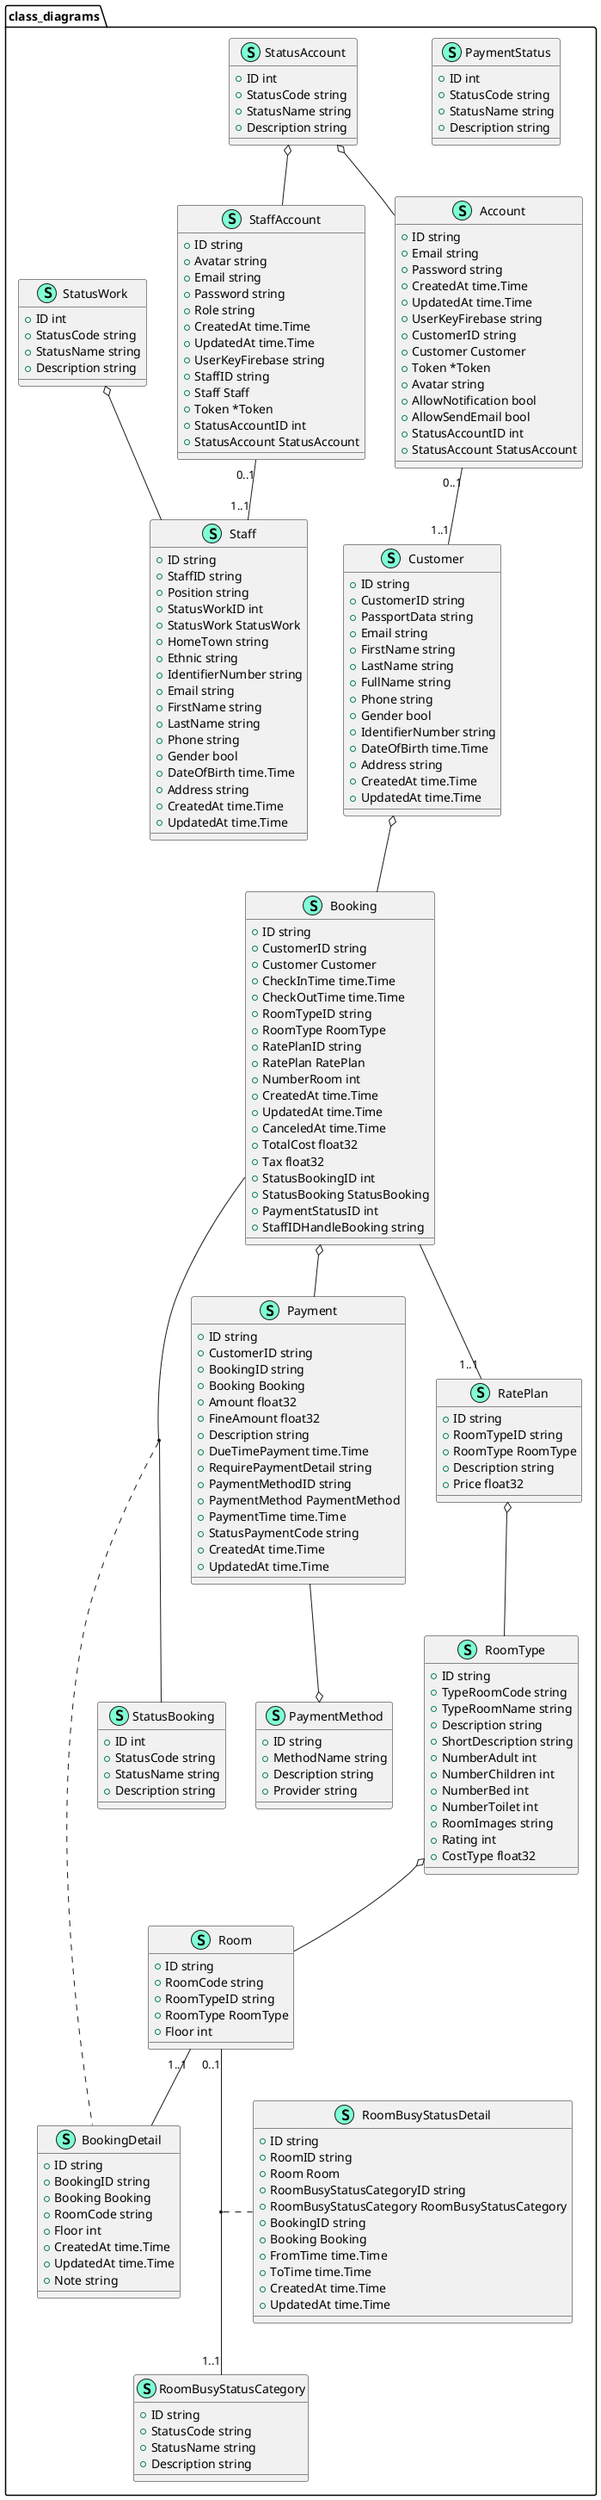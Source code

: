 @startuml
namespace class_diagrams {
    class Account << (S,Aquamarine) >> {
        + ID string
        + Email string
        + Password string
        + CreatedAt time.Time
        + UpdatedAt time.Time
        + UserKeyFirebase string
        + CustomerID string
        + Customer Customer
        + Token *Token
        + Avatar string
        + AllowNotification bool
        + AllowSendEmail bool
        + StatusAccountID int
        + StatusAccount StatusAccount

    }
    class Booking << (S,Aquamarine) >> {
        + ID string
        + CustomerID string
        + Customer Customer
        + CheckInTime time.Time
        + CheckOutTime time.Time
        + RoomTypeID string
        + RoomType RoomType
        + RatePlanID string
        + RatePlan RatePlan
        + NumberRoom int
        + CreatedAt time.Time
        + UpdatedAt time.Time
        + CanceledAt time.Time
        + TotalCost float32
        + Tax float32
        + StatusBookingID int
        + StatusBooking StatusBooking
        + PaymentStatusID int
        + StaffIDHandleBooking string

    }
    class BookingDetail << (S,Aquamarine) >> {
        + ID string
        + BookingID string
        + Booking Booking
        + RoomCode string
        + Floor int
        + CreatedAt time.Time
        + UpdatedAt time.Time
        + Note string

    }
    class Customer << (S,Aquamarine) >> {
        + ID string
        + CustomerID string
        + PassportData string
        + Email string
        + FirstName string
        + LastName string
        + FullName string
        + Phone string
        + Gender bool
        + IdentifierNumber string
        + DateOfBirth time.Time
        + Address string
        + CreatedAt time.Time
        + UpdatedAt time.Time

    }
    class Payment << (S,Aquamarine) >> {
        + ID string
        + CustomerID string
        + BookingID string
        + Booking Booking
        + Amount float32
        + FineAmount float32
        + Description string
        + DueTimePayment time.Time
        + RequirePaymentDetail string
        + PaymentMethodID string
        + PaymentMethod PaymentMethod
        + PaymentTime time.Time
        + StatusPaymentCode string
        + CreatedAt time.Time
        + UpdatedAt time.Time

    }
    class PaymentMethod << (S,Aquamarine) >> {
        + ID string
        + MethodName string
        + Description string
        + Provider string

    }
    class PaymentStatus << (S,Aquamarine) >> {
        + ID int
        + StatusCode string
        + StatusName string
        + Description string

    }
    class RatePlan << (S,Aquamarine) >> {
        + ID string
        + RoomTypeID string
        + RoomType RoomType
        + Description string
        + Price float32

    }
    class Room << (S,Aquamarine) >> {
        + ID string
        + RoomCode string
        + RoomTypeID string
        + RoomType RoomType
        + Floor int

    }
    class RoomBusyStatusCategory << (S,Aquamarine) >> {
        + ID string
        + StatusCode string
        + StatusName string
        + Description string

    }
    class RoomBusyStatusDetail << (S,Aquamarine) >> {
        + ID string
        + RoomID string
        + Room Room
        + RoomBusyStatusCategoryID string
        + RoomBusyStatusCategory RoomBusyStatusCategory
        + BookingID string
        + Booking Booking
        + FromTime time.Time
        + ToTime time.Time
        + CreatedAt time.Time
        + UpdatedAt time.Time

    }
    class RoomType << (S,Aquamarine) >> {
        + ID string
        + TypeRoomCode string
        + TypeRoomName string
        + Description string
        + ShortDescription string
        + NumberAdult int
        + NumberChildren int
        + NumberBed int
        + NumberToilet int
        + RoomImages string
        + Rating int
        + CostType float32

    }
    class Staff << (S,Aquamarine) >> {
        + ID string
        + StaffID string
        + Position string
        + StatusWorkID int
        + StatusWork StatusWork
        + HomeTown string
        + Ethnic string
        + IdentifierNumber string
        + Email string
        + FirstName string
        + LastName string
        + Phone string
        + Gender bool
        + DateOfBirth time.Time
        + Address string
        + CreatedAt time.Time
        + UpdatedAt time.Time

    }
    class StaffAccount << (S,Aquamarine) >> {
        + ID string
        + Avatar string
        + Email string
        + Password string
        + Role string
        + CreatedAt time.Time
        + UpdatedAt time.Time
        + UserKeyFirebase string
        + StaffID string
        + Staff Staff
        + Token *Token
        + StatusAccountID int
        + StatusAccount StatusAccount

    }
    class StatusAccount << (S,Aquamarine) >> {
        + ID int
        + StatusCode string
        + StatusName string
        + Description string

    }
    class StatusBooking << (S,Aquamarine) >> {
        + ID int
        + StatusCode string
        + StatusName string
        + Description string

    }
    class StatusWork << (S,Aquamarine) >> {
        + ID int
        + StatusCode string
        + StatusName string
        + Description string

    }
}
"class_diagrams.Account" "0..1" -- "1..1" "class_diagrams.Customer"
"class_diagrams.RoomType"  o-- "class_diagrams.Room"
"class_diagrams.Customer" o-- "class_diagrams.Booking"
"class_diagrams.Booking" -- "class_diagrams.StatusBooking"
"class_diagrams.Booking" o-- "class_diagrams.Payment"
"class_diagrams.Payment" --o "class_diagrams.PaymentMethod"
"class_diagrams.Booking" -- "1..1" "class_diagrams.RatePlan"
"class_diagrams.Room" "1..1" -- "class_diagrams.BookingDetail"
"class_diagrams.RatePlan" o-- "class_diagrams.RoomType"
"class_diagrams.StaffAccount" "0..1" -- "1..1" "class_diagrams.Staff"
"class_diagrams.StatusWork" o-- "class_diagrams.Staff"
"class_diagrams.StatusAccount" o-- "class_diagrams.StaffAccount"
"class_diagrams.StatusAccount" o-- "class_diagrams.Account"
"class_diagrams.Room" "0..1" -- "1..1" "class_diagrams.RoomBusyStatusCategory"
("class_diagrams.Room", "class_diagrams.RoomBusyStatusCategory") . "class_diagrams.RoomBusyStatusDetail"
("class_diagrams.Booking", "class_diagrams.StatusBooking") . "class_diagrams.BookingDetail"


@enduml
